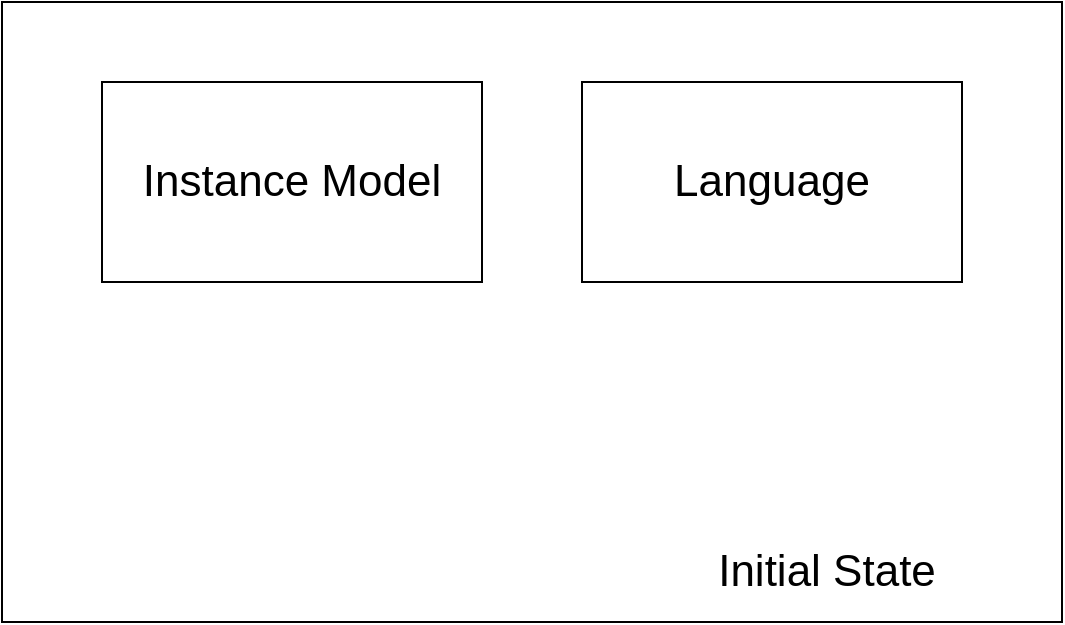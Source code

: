 <mxfile version="16.6.5" type="device"><diagram id="Ki29vy5KNNZhf9zG1kd1" name="Page-1"><mxGraphModel dx="1248" dy="609" grid="1" gridSize="10" guides="1" tooltips="1" connect="1" arrows="1" fold="1" page="1" pageScale="1" pageWidth="850" pageHeight="1100" math="0" shadow="0"><root><mxCell id="0"/><mxCell id="1" parent="0"/><mxCell id="tinTvxmqixioc2_svUxG-1" value="" style="rounded=0;whiteSpace=wrap;html=1;" vertex="1" parent="1"><mxGeometry x="230" y="100" width="530" height="310" as="geometry"/></mxCell><mxCell id="tinTvxmqixioc2_svUxG-2" value="&lt;font style=&quot;font-size: 22px&quot;&gt;Instance Model&lt;/font&gt;" style="rounded=0;whiteSpace=wrap;html=1;" vertex="1" parent="1"><mxGeometry x="280" y="140" width="190" height="100" as="geometry"/></mxCell><mxCell id="tinTvxmqixioc2_svUxG-3" value="&lt;font style=&quot;font-size: 22px&quot;&gt;Language&lt;/font&gt;" style="rounded=0;whiteSpace=wrap;html=1;" vertex="1" parent="1"><mxGeometry x="520" y="140" width="190" height="100" as="geometry"/></mxCell><mxCell id="tinTvxmqixioc2_svUxG-4" value="Initial State" style="text;html=1;strokeColor=none;fillColor=none;align=center;verticalAlign=middle;whiteSpace=wrap;rounded=0;fontSize=22;" vertex="1" parent="1"><mxGeometry x="530" y="370" width="225" height="30" as="geometry"/></mxCell></root></mxGraphModel></diagram></mxfile>